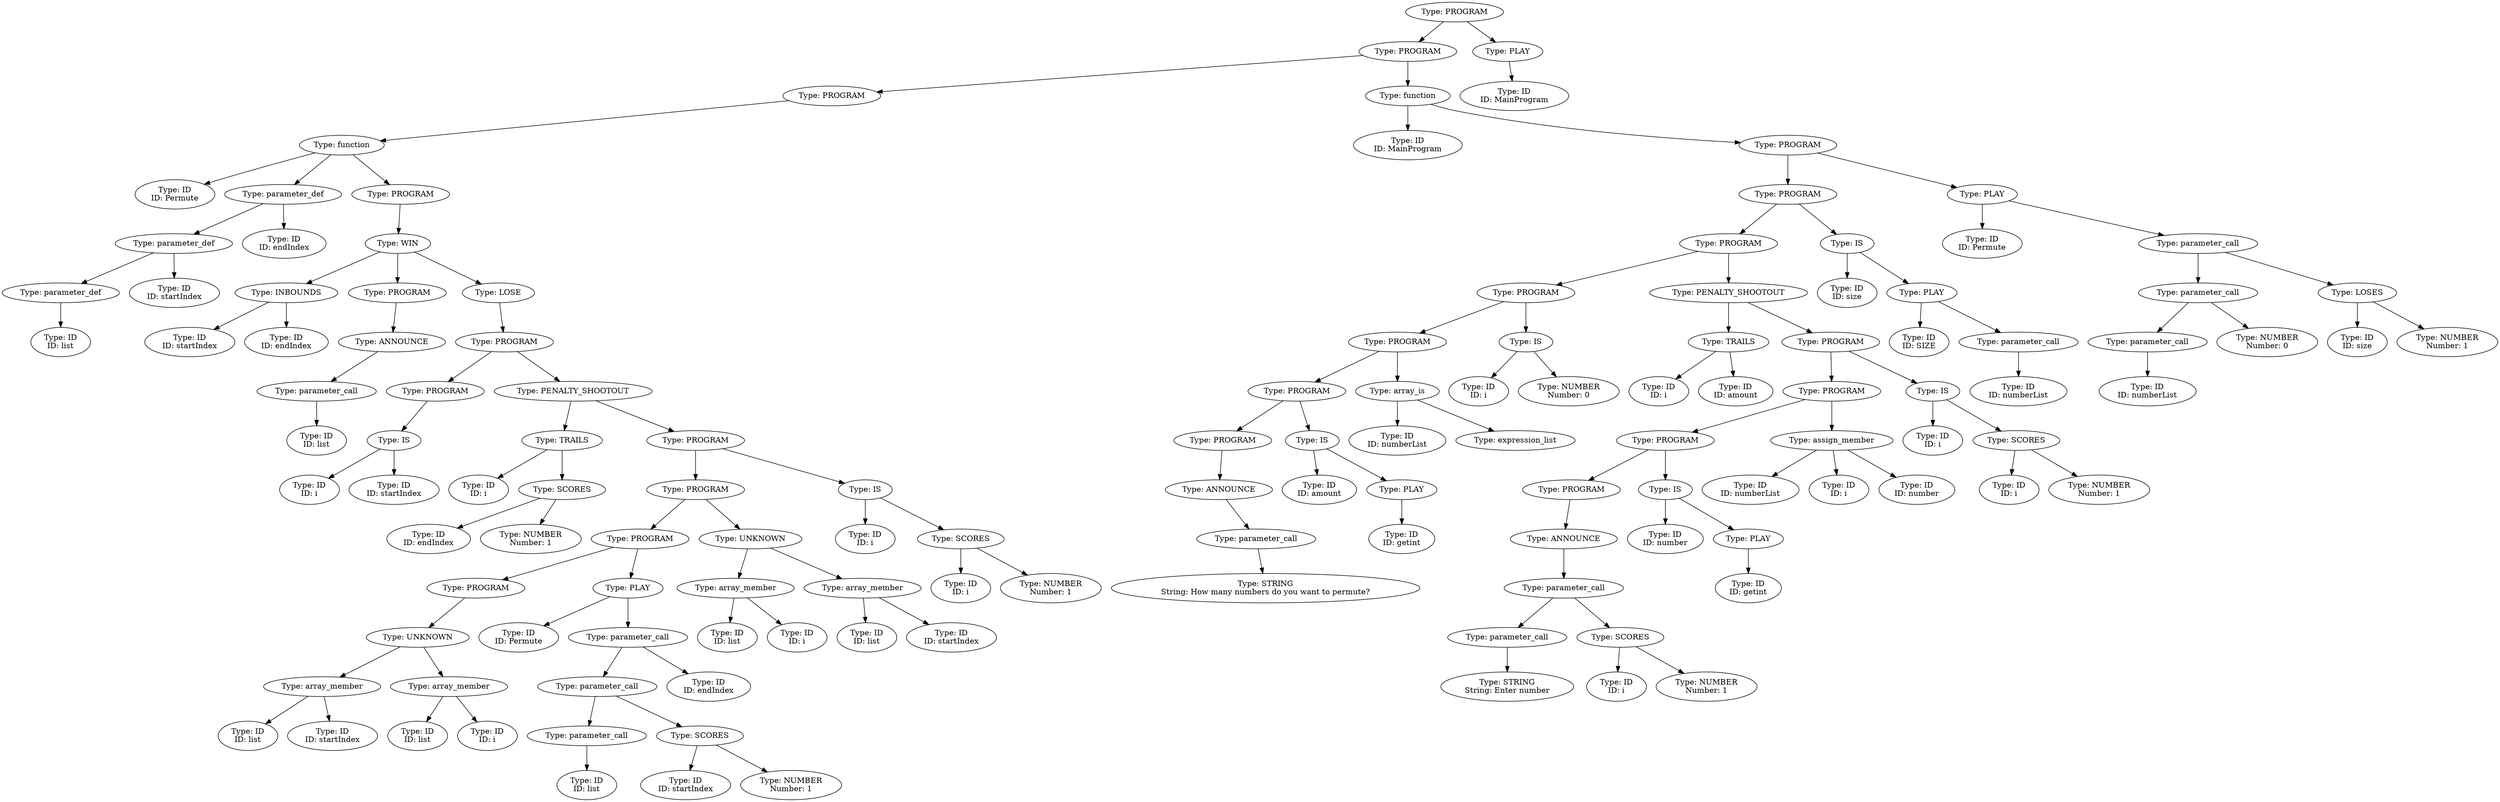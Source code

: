 digraph ast {
"0x7fffbfa35ea0" [label="Type: PROGRAM"];
"0x7fffbfa35ea0" -> "0x7fffbfa35dc0";
"0x7fffbfa35dc0" [label="Type: PROGRAM"];
"0x7fffbfa35dc0" -> "0x7fffbfa34900";
"0x7fffbfa34900" [label="Type: PROGRAM"];
"0x7fffbfa34900" -> "0x7fffbfa348c0";
"0x7fffbfa348c0" [label="Type: function"];
"0x7fffbfa348c0" -> "0x7fffbfa33640";
"0x7fffbfa33640" [label="Type: ID\nID: Permute"];
"0x7fffbfa348c0" -> "0x7fffbfa33820";
"0x7fffbfa33820" [label="Type: parameter_def"];
"0x7fffbfa33820" -> "0x7fffbfa33780";
"0x7fffbfa33780" [label="Type: parameter_def"];
"0x7fffbfa33780" -> "0x7fffbfa336e0";
"0x7fffbfa336e0" [label="Type: parameter_def"];
"0x7fffbfa336e0" -> "0x7fffbfa336a0";
"0x7fffbfa336a0" [label="Type: ID\nID: list"];
"0x7fffbfa33780" -> "0x7fffbfa33740";
"0x7fffbfa33740" [label="Type: ID\nID: startIndex"];
"0x7fffbfa33820" -> "0x7fffbfa337e0";
"0x7fffbfa337e0" [label="Type: ID\nID: endIndex"];
"0x7fffbfa348c0" -> "0x7fffbfa34880";
"0x7fffbfa34880" [label="Type: PROGRAM"];
"0x7fffbfa34880" -> "0x7fffbfa34840";
"0x7fffbfa34840" [label="Type: WIN"];
"0x7fffbfa34840" -> "0x7fffbfa33920";
"0x7fffbfa33920" [label="Type: INBOUNDS"];
"0x7fffbfa33920" -> "0x7fffbfa33880";
"0x7fffbfa33880" [label="Type: ID\nID: startIndex"];
"0x7fffbfa33920" -> "0x7fffbfa338e0";
"0x7fffbfa338e0" [label="Type: ID\nID: endIndex"];
"0x7fffbfa34840" -> "0x7fffbfa33a40";
"0x7fffbfa33a40" [label="Type: PROGRAM"];
"0x7fffbfa33a40" -> "0x7fffbfa33a00";
"0x7fffbfa33a00" [label="Type: ANNOUNCE"];
"0x7fffbfa33a00" -> "0x7fffbfa339c0";
"0x7fffbfa339c0" [label="Type: parameter_call"];
"0x7fffbfa339c0" -> "0x7fffbfa33980";
"0x7fffbfa33980" [label="Type: ID\nID: list"];
"0x7fffbfa34840" -> "0x7fffbfa34800";
"0x7fffbfa34800" [label="Type: LOSE"];
"0x7fffbfa34800" -> "0x7fffbfa347c0";
"0x7fffbfa347c0" [label="Type: PROGRAM"];
"0x7fffbfa347c0" -> "0x7fffbfa33bc0";
"0x7fffbfa33bc0" [label="Type: PROGRAM"];
"0x7fffbfa33bc0" -> "0x7fffbfa33b80";
"0x7fffbfa33b80" [label="Type: IS"];
"0x7fffbfa33b80" -> "0x7fffbfa33ae0";
"0x7fffbfa33ae0" [label="Type: ID\nID: i"];
"0x7fffbfa33b80" -> "0x7fffbfa33b40";
"0x7fffbfa33b40" [label="Type: ID\nID: startIndex"];
"0x7fffbfa347c0" -> "0x7fffbfa34780";
"0x7fffbfa34780" [label="Type: PENALTY_SHOOTOUT"];
"0x7fffbfa34780" -> "0x7fffbfa33d40";
"0x7fffbfa33d40" [label="Type: TRAILS"];
"0x7fffbfa33d40" -> "0x7fffbfa33c20";
"0x7fffbfa33c20" [label="Type: ID\nID: i"];
"0x7fffbfa33d40" -> "0x7fffbfa33d00";
"0x7fffbfa33d00" [label="Type: SCORES"];
"0x7fffbfa33d00" -> "0x7fffbfa33c80";
"0x7fffbfa33c80" [label="Type: ID\nID: endIndex"];
"0x7fffbfa33d00" -> "0x7fffbfa33cc0";
"0x7fffbfa33cc0" [label="Type: NUMBER\nNumber: 1"];
"0x7fffbfa34780" -> "0x7fffbfa34740";
"0x7fffbfa34740" [label="Type: PROGRAM"];
"0x7fffbfa34740" -> "0x7fffbfa345a0";
"0x7fffbfa345a0" [label="Type: PROGRAM"];
"0x7fffbfa345a0" -> "0x7fffbfa34300";
"0x7fffbfa34300" [label="Type: PROGRAM"];
"0x7fffbfa34300" -> "0x7fffbfa33fc0";
"0x7fffbfa33fc0" [label="Type: PROGRAM"];
"0x7fffbfa33fc0" -> "0x7fffbfa33f80";
"0x7fffbfa33f80" [label="Type: UNKNOWN"];
"0x7fffbfa33f80" -> "0x7fffbfa33e40";
"0x7fffbfa33e40" [label="Type: array_member"];
"0x7fffbfa33e40" -> "0x7fffbfa33da0";
"0x7fffbfa33da0" [label="Type: ID\nID: list"];
"0x7fffbfa33e40" -> "0x7fffbfa33e00";
"0x7fffbfa33e00" [label="Type: ID\nID: startIndex"];
"0x7fffbfa33f80" -> "0x7fffbfa33f40";
"0x7fffbfa33f40" [label="Type: array_member"];
"0x7fffbfa33f40" -> "0x7fffbfa33ea0";
"0x7fffbfa33ea0" [label="Type: ID\nID: list"];
"0x7fffbfa33f40" -> "0x7fffbfa33f00";
"0x7fffbfa33f00" [label="Type: ID\nID: i"];
"0x7fffbfa34300" -> "0x7fffbfa342c0";
"0x7fffbfa342c0" [label="Type: PLAY"];
"0x7fffbfa342c0" -> "0x7fffbfa34020";
"0x7fffbfa34020" [label="Type: ID\nID: Permute"];
"0x7fffbfa342c0" -> "0x7fffbfa34280";
"0x7fffbfa34280" [label="Type: parameter_call"];
"0x7fffbfa34280" -> "0x7fffbfa34200";
"0x7fffbfa34200" [label="Type: parameter_call"];
"0x7fffbfa34200" -> "0x7fffbfa340e0";
"0x7fffbfa340e0" [label="Type: parameter_call"];
"0x7fffbfa340e0" -> "0x7fffbfa34080";
"0x7fffbfa34080" [label="Type: ID\nID: list"];
"0x7fffbfa34200" -> "0x7fffbfa341c0";
"0x7fffbfa341c0" [label="Type: SCORES"];
"0x7fffbfa341c0" -> "0x7fffbfa34120";
"0x7fffbfa34120" [label="Type: ID\nID: startIndex"];
"0x7fffbfa341c0" -> "0x7fffbfa34160";
"0x7fffbfa34160" [label="Type: NUMBER\nNumber: 1"];
"0x7fffbfa34280" -> "0x7fffbfa34240";
"0x7fffbfa34240" [label="Type: ID\nID: endIndex"];
"0x7fffbfa345a0" -> "0x7fffbfa34560";
"0x7fffbfa34560" [label="Type: UNKNOWN"];
"0x7fffbfa34560" -> "0x7fffbfa34400";
"0x7fffbfa34400" [label="Type: array_member"];
"0x7fffbfa34400" -> "0x7fffbfa34360";
"0x7fffbfa34360" [label="Type: ID\nID: list"];
"0x7fffbfa34400" -> "0x7fffbfa343c0";
"0x7fffbfa343c0" [label="Type: ID\nID: i"];
"0x7fffbfa34560" -> "0x7fffbfa34520";
"0x7fffbfa34520" [label="Type: array_member"];
"0x7fffbfa34520" -> "0x7fffbfa34460";
"0x7fffbfa34460" [label="Type: ID\nID: list"];
"0x7fffbfa34520" -> "0x7fffbfa344c0";
"0x7fffbfa344c0" [label="Type: ID\nID: startIndex"];
"0x7fffbfa34740" -> "0x7fffbfa34700";
"0x7fffbfa34700" [label="Type: IS"];
"0x7fffbfa34700" -> "0x7fffbfa345e0";
"0x7fffbfa345e0" [label="Type: ID\nID: i"];
"0x7fffbfa34700" -> "0x7fffbfa346c0";
"0x7fffbfa346c0" [label="Type: SCORES"];
"0x7fffbfa346c0" -> "0x7fffbfa34640";
"0x7fffbfa34640" [label="Type: ID\nID: i"];
"0x7fffbfa346c0" -> "0x7fffbfa34680";
"0x7fffbfa34680" [label="Type: NUMBER\nNumber: 1"];
"0x7fffbfa35dc0" -> "0x7fffbfa35d80";
"0x7fffbfa35d80" [label="Type: function"];
"0x7fffbfa35d80" -> "0x7fffbfa34960";
"0x7fffbfa34960" [label="Type: ID\nID: MainProgram"];
"0x7fffbfa35d80" -> "0x7fffbfa35d40";
"0x7fffbfa35d40" [label="Type: PROGRAM"];
"0x7fffbfa35d40" -> "0x7fffbfa35a20";
"0x7fffbfa35a20" [label="Type: PROGRAM"];
"0x7fffbfa35a20" -> "0x7fffbfa357c0";
"0x7fffbfa357c0" [label="Type: PROGRAM"];
"0x7fffbfa357c0" -> "0x7fffbfa34ee0";
"0x7fffbfa34ee0" [label="Type: PROGRAM"];
"0x7fffbfa34ee0" -> "0x7fffbfa34d80";
"0x7fffbfa34d80" [label="Type: PROGRAM"];
"0x7fffbfa34d80" -> "0x7fffbfa34c60";
"0x7fffbfa34c60" [label="Type: PROGRAM"];
"0x7fffbfa34c60" -> "0x7fffbfa34aa0";
"0x7fffbfa34aa0" [label="Type: PROGRAM"];
"0x7fffbfa34aa0" -> "0x7fffbfa34a60";
"0x7fffbfa34a60" [label="Type: ANNOUNCE"];
"0x7fffbfa34a60" -> "0x7fffbfa34a20";
"0x7fffbfa34a20" [label="Type: parameter_call"];
"0x7fffbfa34a20" -> "0x7fffbfa349e0";
"0x7fffbfa349e0" [label="Type: STRING\nString: How many numbers do you want to permute?"];
"0x7fffbfa34c60" -> "0x7fffbfa34c20";
"0x7fffbfa34c20" [label="Type: IS"];
"0x7fffbfa34c20" -> "0x7fffbfa34b40";
"0x7fffbfa34b40" [label="Type: ID\nID: amount"];
"0x7fffbfa34c20" -> "0x7fffbfa34be0";
"0x7fffbfa34be0" [label="Type: PLAY"];
"0x7fffbfa34be0" -> "0x7fffbfa34ba0";
"0x7fffbfa34ba0" [label="Type: ID\nID: getint"];
"0x7fffbfa34d80" -> "0x7fffbfa34d40";
"0x7fffbfa34d40" [label="Type: array_is"];
"0x7fffbfa34d40" -> "0x7fffbfa34cc0";
"0x7fffbfa34cc0" [label="Type: ID\nID: numberList"];
"0x7fffbfa34d40" -> "0x7fffbfa34d00";
"0x7fffbfa34d00" [label="Type: expression_list"];
"0x7fffbfa34ee0" -> "0x7fffbfa34ea0";
"0x7fffbfa34ea0" [label="Type: IS"];
"0x7fffbfa34ea0" -> "0x7fffbfa34e20";
"0x7fffbfa34e20" [label="Type: ID\nID: i"];
"0x7fffbfa34ea0" -> "0x7fffbfa34e60";
"0x7fffbfa34e60" [label="Type: NUMBER\nNumber: 0"];
"0x7fffbfa357c0" -> "0x7fffbfa35780";
"0x7fffbfa35780" [label="Type: PENALTY_SHOOTOUT"];
"0x7fffbfa35780" -> "0x7fffbfa34fe0";
"0x7fffbfa34fe0" [label="Type: TRAILS"];
"0x7fffbfa34fe0" -> "0x7fffbfa34f40";
"0x7fffbfa34f40" [label="Type: ID\nID: i"];
"0x7fffbfa34fe0" -> "0x7fffbfa34fa0";
"0x7fffbfa34fa0" [label="Type: ID\nID: amount"];
"0x7fffbfa35780" -> "0x7fffbfa35740";
"0x7fffbfa35740" [label="Type: PROGRAM"];
"0x7fffbfa35740" -> "0x7fffbfa355a0";
"0x7fffbfa355a0" [label="Type: PROGRAM"];
"0x7fffbfa355a0" -> "0x7fffbfa35400";
"0x7fffbfa35400" [label="Type: PROGRAM"];
"0x7fffbfa35400" -> "0x7fffbfa35220";
"0x7fffbfa35220" [label="Type: PROGRAM"];
"0x7fffbfa35220" -> "0x7fffbfa351e0";
"0x7fffbfa351e0" [label="Type: ANNOUNCE"];
"0x7fffbfa351e0" -> "0x7fffbfa351a0";
"0x7fffbfa351a0" [label="Type: parameter_call"];
"0x7fffbfa351a0" -> "0x7fffbfa350a0";
"0x7fffbfa350a0" [label="Type: parameter_call"];
"0x7fffbfa350a0" -> "0x7fffbfa35040";
"0x7fffbfa35040" [label="Type: STRING\nString: Enter number"];
"0x7fffbfa351a0" -> "0x7fffbfa35160";
"0x7fffbfa35160" [label="Type: SCORES"];
"0x7fffbfa35160" -> "0x7fffbfa350e0";
"0x7fffbfa350e0" [label="Type: ID\nID: i"];
"0x7fffbfa35160" -> "0x7fffbfa35120";
"0x7fffbfa35120" [label="Type: NUMBER\nNumber: 1"];
"0x7fffbfa35400" -> "0x7fffbfa353c0";
"0x7fffbfa353c0" [label="Type: IS"];
"0x7fffbfa353c0" -> "0x7fffbfa352c0";
"0x7fffbfa352c0" [label="Type: ID\nID: number"];
"0x7fffbfa353c0" -> "0x7fffbfa35360";
"0x7fffbfa35360" [label="Type: PLAY"];
"0x7fffbfa35360" -> "0x7fffbfa35320";
"0x7fffbfa35320" [label="Type: ID\nID: getint"];
"0x7fffbfa355a0" -> "0x7fffbfa35560";
"0x7fffbfa35560" [label="Type: assign_member"];
"0x7fffbfa35560" -> "0x7fffbfa35440";
"0x7fffbfa35440" [label="Type: ID\nID: numberList"];
"0x7fffbfa35560" -> "0x7fffbfa354a0";
"0x7fffbfa354a0" [label="Type: ID\nID: i"];
"0x7fffbfa35560" -> "0x7fffbfa35500";
"0x7fffbfa35500" [label="Type: ID\nID: number"];
"0x7fffbfa35740" -> "0x7fffbfa35700";
"0x7fffbfa35700" [label="Type: IS"];
"0x7fffbfa35700" -> "0x7fffbfa355e0";
"0x7fffbfa355e0" [label="Type: ID\nID: i"];
"0x7fffbfa35700" -> "0x7fffbfa356c0";
"0x7fffbfa356c0" [label="Type: SCORES"];
"0x7fffbfa356c0" -> "0x7fffbfa35640";
"0x7fffbfa35640" [label="Type: ID\nID: i"];
"0x7fffbfa356c0" -> "0x7fffbfa35680";
"0x7fffbfa35680" [label="Type: NUMBER\nNumber: 1"];
"0x7fffbfa35a20" -> "0x7fffbfa359e0";
"0x7fffbfa359e0" [label="Type: IS"];
"0x7fffbfa359e0" -> "0x7fffbfa35860";
"0x7fffbfa35860" [label="Type: ID\nID: size"];
"0x7fffbfa359e0" -> "0x7fffbfa359a0";
"0x7fffbfa359a0" [label="Type: PLAY"];
"0x7fffbfa359a0" -> "0x7fffbfa358c0";
"0x7fffbfa358c0" [label="Type: ID\nID: SIZE"];
"0x7fffbfa359a0" -> "0x7fffbfa35960";
"0x7fffbfa35960" [label="Type: parameter_call"];
"0x7fffbfa35960" -> "0x7fffbfa35920";
"0x7fffbfa35920" [label="Type: ID\nID: numberList"];
"0x7fffbfa35d40" -> "0x7fffbfa35d00";
"0x7fffbfa35d00" [label="Type: PLAY"];
"0x7fffbfa35d00" -> "0x7fffbfa35a80";
"0x7fffbfa35a80" [label="Type: ID\nID: Permute"];
"0x7fffbfa35d00" -> "0x7fffbfa35cc0";
"0x7fffbfa35cc0" [label="Type: parameter_call"];
"0x7fffbfa35cc0" -> "0x7fffbfa35bc0";
"0x7fffbfa35bc0" [label="Type: parameter_call"];
"0x7fffbfa35bc0" -> "0x7fffbfa35b20";
"0x7fffbfa35b20" [label="Type: parameter_call"];
"0x7fffbfa35b20" -> "0x7fffbfa35ae0";
"0x7fffbfa35ae0" [label="Type: ID\nID: numberList"];
"0x7fffbfa35bc0" -> "0x7fffbfa35b60";
"0x7fffbfa35b60" [label="Type: NUMBER\nNumber: 0"];
"0x7fffbfa35cc0" -> "0x7fffbfa35c80";
"0x7fffbfa35c80" [label="Type: LOSES"];
"0x7fffbfa35c80" -> "0x7fffbfa35c00";
"0x7fffbfa35c00" [label="Type: ID\nID: size"];
"0x7fffbfa35c80" -> "0x7fffbfa35c40";
"0x7fffbfa35c40" [label="Type: NUMBER\nNumber: 1"];
"0x7fffbfa35ea0" -> "0x7fffbfa35e60";
"0x7fffbfa35e60" [label="Type: PLAY"];
"0x7fffbfa35e60" -> "0x7fffbfa35e20";
"0x7fffbfa35e20" [label="Type: ID\nID: MainProgram"];
}
